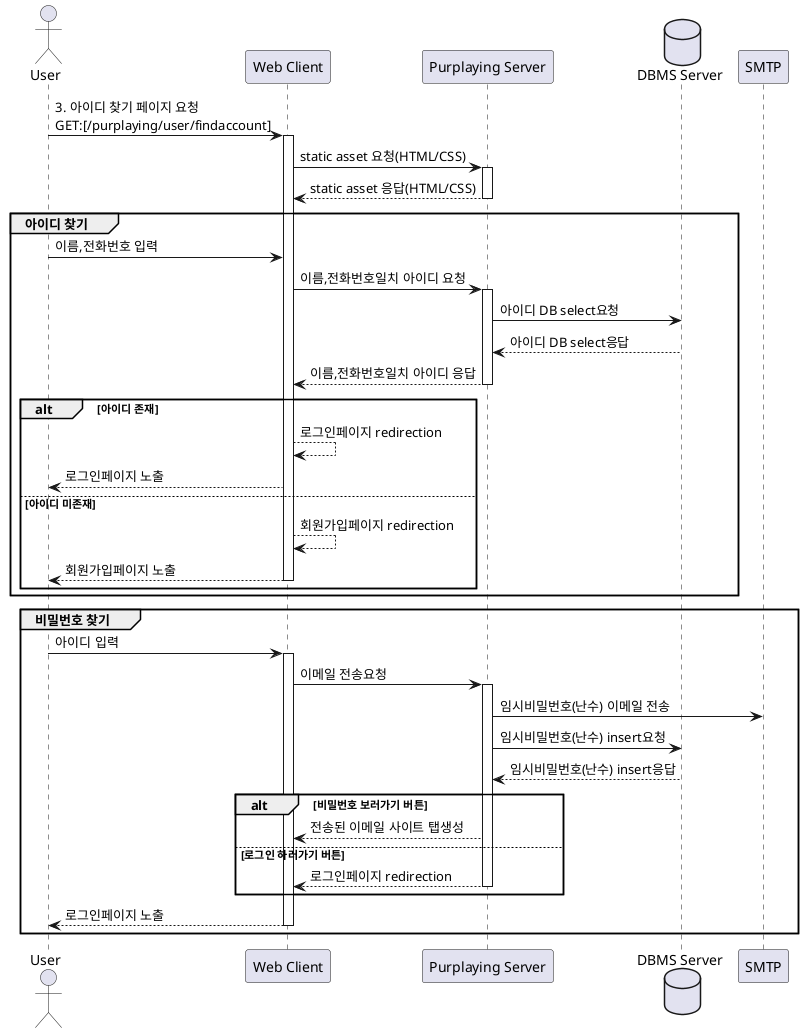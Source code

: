 @startuml
actor User
participant "Web Client" as C
participant "Purplaying Server" as S
database "DBMS Server" as D
participant "SMTP" as M

User -> C:3. 아이디 찾기 페이지 요청\nGET:[/purplaying/user/findaccount]


activate C
C -> S:static asset 요청(HTML/CSS)
activate S
S --> C: static asset 응답(HTML/CSS)
deactivate S

group 아이디 찾기
    User -> C:이름,전화번호 입력

    C -> S:이름,전화번호일치 아이디 요청
    activate S
    S -> D:아이디 DB select요청
    D --> S:아이디 DB select응답
    S --> C:이름,전화번호일치 아이디 응답
    deactivate S

    alt 아이디 존재
        C --> C: 로그인페이지 redirection
        C --> User:로그인페이지 노출

    else 아이디 미존재
        C --> C: 회원가입페이지 redirection
        C --> User:회원가입페이지 노출
        deactivate C
    end
end
    
group 비밀번호 찾기
    User -> C:아이디 입력
    activate C
    C -> S:이메일 전송요청

    activate S
    S -> M:임시비밀번호(난수) 이메일 전송
    S -> D:임시비밀번호(난수) insert요청
    D --> S:임시비밀번호(난수) insert응답

    alt 비밀번호 보러가기 버튼
        S --> C: 전송된 이메일 사이트 탭생성

    else 로그인 하러가기 버튼
        S --> C:로그인페이지 redirection
        deactivate S
    end

    C --> User: 로그인페이지 노출
    deactivate C

end

@enduml